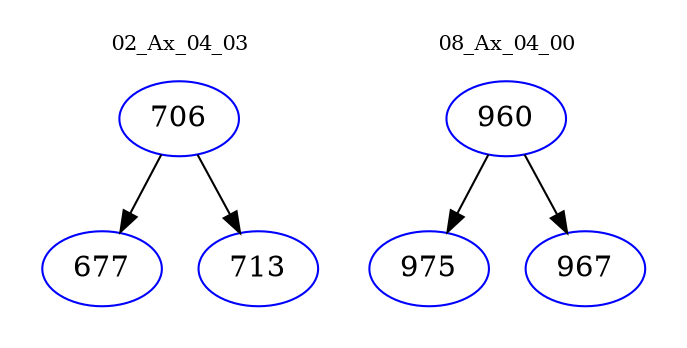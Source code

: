 digraph{
subgraph cluster_0 {
color = white
label = "02_Ax_04_03";
fontsize=10;
T0_706 [label="706", color="blue"]
T0_706 -> T0_677 [color="black"]
T0_677 [label="677", color="blue"]
T0_706 -> T0_713 [color="black"]
T0_713 [label="713", color="blue"]
}
subgraph cluster_1 {
color = white
label = "08_Ax_04_00";
fontsize=10;
T1_960 [label="960", color="blue"]
T1_960 -> T1_975 [color="black"]
T1_975 [label="975", color="blue"]
T1_960 -> T1_967 [color="black"]
T1_967 [label="967", color="blue"]
}
}
